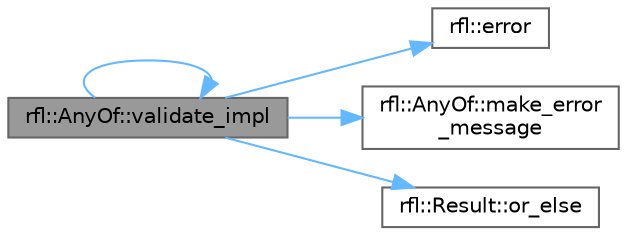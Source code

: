 digraph "rfl::AnyOf::validate_impl"
{
 // LATEX_PDF_SIZE
  bgcolor="transparent";
  edge [fontname=Helvetica,fontsize=10,labelfontname=Helvetica,labelfontsize=10];
  node [fontname=Helvetica,fontsize=10,shape=box,height=0.2,width=0.4];
  rankdir="LR";
  Node1 [id="Node000001",label="rfl::AnyOf::validate_impl",height=0.2,width=0.4,color="gray40", fillcolor="grey60", style="filled", fontcolor="black",tooltip=" "];
  Node1 -> Node2 [id="edge1_Node000001_Node000002",color="steelblue1",style="solid",tooltip=" "];
  Node2 [id="Node000002",label="rfl::error",height=0.2,width=0.4,color="grey40", fillcolor="white", style="filled",URL="$namespacerfl.html#a6625864c6c297dfdc3d3c3ee3181dd8c",tooltip="Shorthand for unexpected error."];
  Node1 -> Node3 [id="edge2_Node000001_Node000003",color="steelblue1",style="solid",tooltip=" "];
  Node3 [id="Node000003",label="rfl::AnyOf::make_error\l_message",height=0.2,width=0.4,color="grey40", fillcolor="white", style="filled",URL="$structrfl_1_1_any_of.html#a303723a200ef1d749de4ca0599accb13",tooltip=" "];
  Node1 -> Node4 [id="edge3_Node000001_Node000004",color="steelblue1",style="solid",tooltip=" "];
  Node4 [id="Node000004",label="rfl::Result::or_else",height=0.2,width=0.4,color="grey40", fillcolor="white", style="filled",URL="$classrfl_1_1_result.html#aafad8a0847fa347afd1c464c51d9fc6d",tooltip=" "];
  Node1 -> Node1 [id="edge4_Node000001_Node000001",color="steelblue1",style="solid",tooltip=" "];
}
